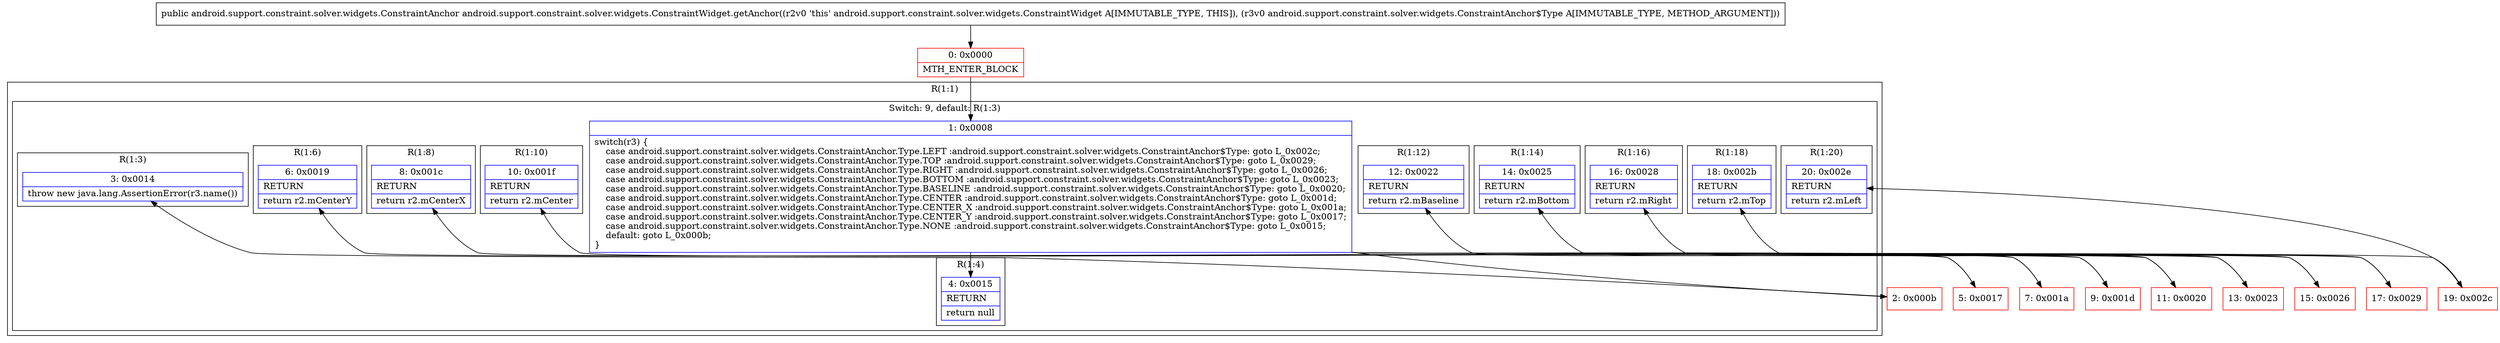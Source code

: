 digraph "CFG forandroid.support.constraint.solver.widgets.ConstraintWidget.getAnchor(Landroid\/support\/constraint\/solver\/widgets\/ConstraintAnchor$Type;)Landroid\/support\/constraint\/solver\/widgets\/ConstraintAnchor;" {
subgraph cluster_Region_25865451 {
label = "R(1:1)";
node [shape=record,color=blue];
subgraph cluster_SwitchRegion_1072306427 {
label = "Switch: 9, default: R(1:3)";
node [shape=record,color=blue];
Node_1 [shape=record,label="{1\:\ 0x0008|switch(r3) \{\l    case android.support.constraint.solver.widgets.ConstraintAnchor.Type.LEFT :android.support.constraint.solver.widgets.ConstraintAnchor$Type: goto L_0x002c;\l    case android.support.constraint.solver.widgets.ConstraintAnchor.Type.TOP :android.support.constraint.solver.widgets.ConstraintAnchor$Type: goto L_0x0029;\l    case android.support.constraint.solver.widgets.ConstraintAnchor.Type.RIGHT :android.support.constraint.solver.widgets.ConstraintAnchor$Type: goto L_0x0026;\l    case android.support.constraint.solver.widgets.ConstraintAnchor.Type.BOTTOM :android.support.constraint.solver.widgets.ConstraintAnchor$Type: goto L_0x0023;\l    case android.support.constraint.solver.widgets.ConstraintAnchor.Type.BASELINE :android.support.constraint.solver.widgets.ConstraintAnchor$Type: goto L_0x0020;\l    case android.support.constraint.solver.widgets.ConstraintAnchor.Type.CENTER :android.support.constraint.solver.widgets.ConstraintAnchor$Type: goto L_0x001d;\l    case android.support.constraint.solver.widgets.ConstraintAnchor.Type.CENTER_X :android.support.constraint.solver.widgets.ConstraintAnchor$Type: goto L_0x001a;\l    case android.support.constraint.solver.widgets.ConstraintAnchor.Type.CENTER_Y :android.support.constraint.solver.widgets.ConstraintAnchor$Type: goto L_0x0017;\l    case android.support.constraint.solver.widgets.ConstraintAnchor.Type.NONE :android.support.constraint.solver.widgets.ConstraintAnchor$Type: goto L_0x0015;\l    default: goto L_0x000b;\l\}\l}"];
subgraph cluster_Region_562125268 {
label = "R(1:20)";
node [shape=record,color=blue];
Node_20 [shape=record,label="{20\:\ 0x002e|RETURN\l|return r2.mLeft\l}"];
}
subgraph cluster_Region_2117199773 {
label = "R(1:18)";
node [shape=record,color=blue];
Node_18 [shape=record,label="{18\:\ 0x002b|RETURN\l|return r2.mTop\l}"];
}
subgraph cluster_Region_713613636 {
label = "R(1:16)";
node [shape=record,color=blue];
Node_16 [shape=record,label="{16\:\ 0x0028|RETURN\l|return r2.mRight\l}"];
}
subgraph cluster_Region_1162484014 {
label = "R(1:14)";
node [shape=record,color=blue];
Node_14 [shape=record,label="{14\:\ 0x0025|RETURN\l|return r2.mBottom\l}"];
}
subgraph cluster_Region_1848551338 {
label = "R(1:12)";
node [shape=record,color=blue];
Node_12 [shape=record,label="{12\:\ 0x0022|RETURN\l|return r2.mBaseline\l}"];
}
subgraph cluster_Region_525510909 {
label = "R(1:10)";
node [shape=record,color=blue];
Node_10 [shape=record,label="{10\:\ 0x001f|RETURN\l|return r2.mCenter\l}"];
}
subgraph cluster_Region_1916659858 {
label = "R(1:8)";
node [shape=record,color=blue];
Node_8 [shape=record,label="{8\:\ 0x001c|RETURN\l|return r2.mCenterX\l}"];
}
subgraph cluster_Region_1739267218 {
label = "R(1:6)";
node [shape=record,color=blue];
Node_6 [shape=record,label="{6\:\ 0x0019|RETURN\l|return r2.mCenterY\l}"];
}
subgraph cluster_Region_2091115578 {
label = "R(1:4)";
node [shape=record,color=blue];
Node_4 [shape=record,label="{4\:\ 0x0015|RETURN\l|return null\l}"];
}
subgraph cluster_Region_1983688211 {
label = "R(1:3)";
node [shape=record,color=blue];
Node_3 [shape=record,label="{3\:\ 0x0014|throw new java.lang.AssertionError(r3.name())\l}"];
}
}
}
Node_0 [shape=record,color=red,label="{0\:\ 0x0000|MTH_ENTER_BLOCK\l}"];
Node_2 [shape=record,color=red,label="{2\:\ 0x000b}"];
Node_5 [shape=record,color=red,label="{5\:\ 0x0017}"];
Node_7 [shape=record,color=red,label="{7\:\ 0x001a}"];
Node_9 [shape=record,color=red,label="{9\:\ 0x001d}"];
Node_11 [shape=record,color=red,label="{11\:\ 0x0020}"];
Node_13 [shape=record,color=red,label="{13\:\ 0x0023}"];
Node_15 [shape=record,color=red,label="{15\:\ 0x0026}"];
Node_17 [shape=record,color=red,label="{17\:\ 0x0029}"];
Node_19 [shape=record,color=red,label="{19\:\ 0x002c}"];
MethodNode[shape=record,label="{public android.support.constraint.solver.widgets.ConstraintAnchor android.support.constraint.solver.widgets.ConstraintWidget.getAnchor((r2v0 'this' android.support.constraint.solver.widgets.ConstraintWidget A[IMMUTABLE_TYPE, THIS]), (r3v0 android.support.constraint.solver.widgets.ConstraintAnchor$Type A[IMMUTABLE_TYPE, METHOD_ARGUMENT])) }"];
MethodNode -> Node_0;
Node_1 -> Node_2;
Node_1 -> Node_4;
Node_1 -> Node_5;
Node_1 -> Node_7;
Node_1 -> Node_9;
Node_1 -> Node_11;
Node_1 -> Node_13;
Node_1 -> Node_15;
Node_1 -> Node_17;
Node_1 -> Node_19;
Node_0 -> Node_1;
Node_2 -> Node_3;
Node_5 -> Node_6;
Node_7 -> Node_8;
Node_9 -> Node_10;
Node_11 -> Node_12;
Node_13 -> Node_14;
Node_15 -> Node_16;
Node_17 -> Node_18;
Node_19 -> Node_20;
}

